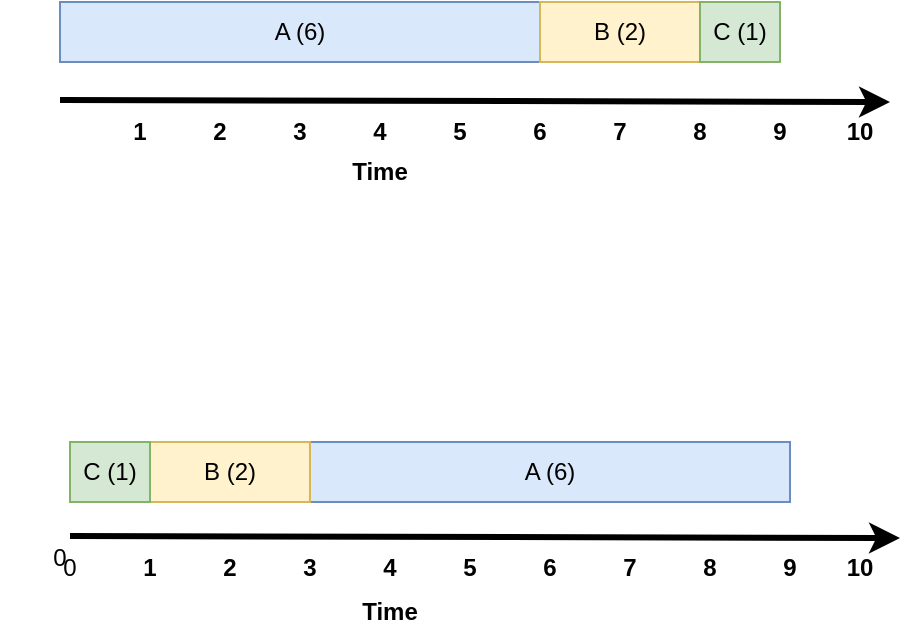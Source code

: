 <mxfile version="22.1.21" type="device">
  <diagram name="Page-1" id="26XVuioy-tL2MFwtIJL8">
    <mxGraphModel dx="1114" dy="623" grid="1" gridSize="10" guides="1" tooltips="1" connect="1" arrows="1" fold="1" page="1" pageScale="1" pageWidth="1000" pageHeight="700" math="0" shadow="0">
      <root>
        <mxCell id="0" />
        <mxCell id="1" parent="0" />
        <mxCell id="z-TTPnVHQl2KB7zgVeDQ-30" value="A (6)" style="html=1;whiteSpace=wrap;fillColor=#dae8fc;strokeColor=#6c8ebf;" vertex="1" parent="1">
          <mxGeometry x="205" y="297" width="240" height="30" as="geometry" />
        </mxCell>
        <mxCell id="z-TTPnVHQl2KB7zgVeDQ-31" value="B (2)" style="html=1;whiteSpace=wrap;fillColor=#fff2cc;strokeColor=#d6b656;" vertex="1" parent="1">
          <mxGeometry x="125" y="297" width="80" height="30" as="geometry" />
        </mxCell>
        <mxCell id="z-TTPnVHQl2KB7zgVeDQ-32" value="C (1)" style="html=1;whiteSpace=wrap;fillColor=#d5e8d4;strokeColor=#82b366;" vertex="1" parent="1">
          <mxGeometry x="85" y="297" width="40" height="30" as="geometry" />
        </mxCell>
        <mxCell id="z-TTPnVHQl2KB7zgVeDQ-35" value="0" style="text;strokeColor=none;align=center;fillColor=none;html=1;verticalAlign=middle;whiteSpace=wrap;rounded=0;" vertex="1" parent="1">
          <mxGeometry x="55" y="345" width="60" height="30" as="geometry" />
        </mxCell>
        <mxCell id="z-TTPnVHQl2KB7zgVeDQ-36" value="1" style="text;strokeColor=none;align=center;fillColor=none;html=1;verticalAlign=middle;whiteSpace=wrap;rounded=0;fontStyle=1" vertex="1" parent="1">
          <mxGeometry x="95" y="345" width="60" height="30" as="geometry" />
        </mxCell>
        <mxCell id="z-TTPnVHQl2KB7zgVeDQ-37" value="2" style="text;strokeColor=none;align=center;fillColor=none;html=1;verticalAlign=middle;whiteSpace=wrap;rounded=0;fontStyle=1" vertex="1" parent="1">
          <mxGeometry x="135" y="345" width="60" height="30" as="geometry" />
        </mxCell>
        <mxCell id="z-TTPnVHQl2KB7zgVeDQ-39" value="3" style="text;strokeColor=none;align=center;fillColor=none;html=1;verticalAlign=middle;whiteSpace=wrap;rounded=0;fontStyle=1" vertex="1" parent="1">
          <mxGeometry x="175" y="345" width="60" height="30" as="geometry" />
        </mxCell>
        <mxCell id="z-TTPnVHQl2KB7zgVeDQ-40" value="4" style="text;strokeColor=none;align=center;fillColor=none;html=1;verticalAlign=middle;whiteSpace=wrap;rounded=0;fontStyle=1" vertex="1" parent="1">
          <mxGeometry x="215" y="345" width="60" height="30" as="geometry" />
        </mxCell>
        <mxCell id="z-TTPnVHQl2KB7zgVeDQ-41" value="5" style="text;strokeColor=none;align=center;fillColor=none;html=1;verticalAlign=middle;whiteSpace=wrap;rounded=0;fontStyle=1" vertex="1" parent="1">
          <mxGeometry x="255" y="345" width="60" height="30" as="geometry" />
        </mxCell>
        <mxCell id="z-TTPnVHQl2KB7zgVeDQ-42" value="6" style="text;strokeColor=none;align=center;fillColor=none;html=1;verticalAlign=middle;whiteSpace=wrap;rounded=0;fontStyle=1" vertex="1" parent="1">
          <mxGeometry x="295" y="345" width="60" height="30" as="geometry" />
        </mxCell>
        <mxCell id="z-TTPnVHQl2KB7zgVeDQ-43" value="7" style="text;strokeColor=none;align=center;fillColor=none;html=1;verticalAlign=middle;whiteSpace=wrap;rounded=0;fontStyle=1" vertex="1" parent="1">
          <mxGeometry x="335" y="345" width="60" height="30" as="geometry" />
        </mxCell>
        <mxCell id="z-TTPnVHQl2KB7zgVeDQ-44" value="8" style="text;strokeColor=none;align=center;fillColor=none;html=1;verticalAlign=middle;whiteSpace=wrap;rounded=0;fontStyle=1" vertex="1" parent="1">
          <mxGeometry x="375" y="345" width="60" height="30" as="geometry" />
        </mxCell>
        <mxCell id="z-TTPnVHQl2KB7zgVeDQ-45" value="9" style="text;strokeColor=none;align=center;fillColor=none;html=1;verticalAlign=middle;whiteSpace=wrap;rounded=0;fontStyle=1" vertex="1" parent="1">
          <mxGeometry x="415" y="345" width="60" height="30" as="geometry" />
        </mxCell>
        <mxCell id="z-TTPnVHQl2KB7zgVeDQ-46" value="10" style="text;strokeColor=none;align=center;fillColor=none;html=1;verticalAlign=middle;whiteSpace=wrap;rounded=0;fontStyle=1" vertex="1" parent="1">
          <mxGeometry x="450" y="345" width="60" height="30" as="geometry" />
        </mxCell>
        <mxCell id="z-TTPnVHQl2KB7zgVeDQ-55" value="" style="edgeStyle=none;orthogonalLoop=1;jettySize=auto;html=1;rounded=0;strokeWidth=3;entryX=0.75;entryY=0;entryDx=0;entryDy=0;" edge="1" parent="1">
          <mxGeometry width="80" relative="1" as="geometry">
            <mxPoint x="85" y="344" as="sourcePoint" />
            <mxPoint x="500" y="345" as="targetPoint" />
            <Array as="points" />
          </mxGeometry>
        </mxCell>
        <mxCell id="z-TTPnVHQl2KB7zgVeDQ-57" value="Time" style="text;strokeColor=none;align=center;fillColor=none;html=1;verticalAlign=middle;whiteSpace=wrap;rounded=0;fontStyle=1" vertex="1" parent="1">
          <mxGeometry x="215" y="367" width="60" height="30" as="geometry" />
        </mxCell>
        <mxCell id="z-TTPnVHQl2KB7zgVeDQ-58" value="A (6)" style="html=1;whiteSpace=wrap;fillColor=#dae8fc;strokeColor=#6c8ebf;" vertex="1" parent="1">
          <mxGeometry x="80" y="77" width="240" height="30" as="geometry" />
        </mxCell>
        <mxCell id="z-TTPnVHQl2KB7zgVeDQ-59" value="B (2)" style="html=1;whiteSpace=wrap;fillColor=#fff2cc;strokeColor=#d6b656;" vertex="1" parent="1">
          <mxGeometry x="320" y="77" width="80" height="30" as="geometry" />
        </mxCell>
        <mxCell id="z-TTPnVHQl2KB7zgVeDQ-60" value="C (1)" style="html=1;whiteSpace=wrap;fillColor=#d5e8d4;strokeColor=#82b366;" vertex="1" parent="1">
          <mxGeometry x="400" y="77" width="40" height="30" as="geometry" />
        </mxCell>
        <mxCell id="z-TTPnVHQl2KB7zgVeDQ-61" value="0" style="text;strokeColor=none;align=center;fillColor=none;html=1;verticalAlign=middle;whiteSpace=wrap;rounded=0;" vertex="1" parent="1">
          <mxGeometry x="50" y="340" width="60" height="30" as="geometry" />
        </mxCell>
        <mxCell id="z-TTPnVHQl2KB7zgVeDQ-62" value="1" style="text;strokeColor=none;align=center;fillColor=none;html=1;verticalAlign=middle;whiteSpace=wrap;rounded=0;fontStyle=1" vertex="1" parent="1">
          <mxGeometry x="90" y="127" width="60" height="30" as="geometry" />
        </mxCell>
        <mxCell id="z-TTPnVHQl2KB7zgVeDQ-63" value="2" style="text;strokeColor=none;align=center;fillColor=none;html=1;verticalAlign=middle;whiteSpace=wrap;rounded=0;fontStyle=1" vertex="1" parent="1">
          <mxGeometry x="130" y="127" width="60" height="30" as="geometry" />
        </mxCell>
        <mxCell id="z-TTPnVHQl2KB7zgVeDQ-64" value="3" style="text;strokeColor=none;align=center;fillColor=none;html=1;verticalAlign=middle;whiteSpace=wrap;rounded=0;fontStyle=1" vertex="1" parent="1">
          <mxGeometry x="170" y="127" width="60" height="30" as="geometry" />
        </mxCell>
        <mxCell id="z-TTPnVHQl2KB7zgVeDQ-65" value="4" style="text;strokeColor=none;align=center;fillColor=none;html=1;verticalAlign=middle;whiteSpace=wrap;rounded=0;fontStyle=1" vertex="1" parent="1">
          <mxGeometry x="210" y="127" width="60" height="30" as="geometry" />
        </mxCell>
        <mxCell id="z-TTPnVHQl2KB7zgVeDQ-66" value="5" style="text;strokeColor=none;align=center;fillColor=none;html=1;verticalAlign=middle;whiteSpace=wrap;rounded=0;fontStyle=1" vertex="1" parent="1">
          <mxGeometry x="250" y="127" width="60" height="30" as="geometry" />
        </mxCell>
        <mxCell id="z-TTPnVHQl2KB7zgVeDQ-67" value="6" style="text;strokeColor=none;align=center;fillColor=none;html=1;verticalAlign=middle;whiteSpace=wrap;rounded=0;fontStyle=1" vertex="1" parent="1">
          <mxGeometry x="290" y="127" width="60" height="30" as="geometry" />
        </mxCell>
        <mxCell id="z-TTPnVHQl2KB7zgVeDQ-68" value="7" style="text;strokeColor=none;align=center;fillColor=none;html=1;verticalAlign=middle;whiteSpace=wrap;rounded=0;fontStyle=1" vertex="1" parent="1">
          <mxGeometry x="330" y="127" width="60" height="30" as="geometry" />
        </mxCell>
        <mxCell id="z-TTPnVHQl2KB7zgVeDQ-69" value="8" style="text;strokeColor=none;align=center;fillColor=none;html=1;verticalAlign=middle;whiteSpace=wrap;rounded=0;fontStyle=1" vertex="1" parent="1">
          <mxGeometry x="370" y="127" width="60" height="30" as="geometry" />
        </mxCell>
        <mxCell id="z-TTPnVHQl2KB7zgVeDQ-70" value="9" style="text;strokeColor=none;align=center;fillColor=none;html=1;verticalAlign=middle;whiteSpace=wrap;rounded=0;fontStyle=1" vertex="1" parent="1">
          <mxGeometry x="410" y="127" width="60" height="30" as="geometry" />
        </mxCell>
        <mxCell id="z-TTPnVHQl2KB7zgVeDQ-71" value="10" style="text;strokeColor=none;align=center;fillColor=none;html=1;verticalAlign=middle;whiteSpace=wrap;rounded=0;fontStyle=1" vertex="1" parent="1">
          <mxGeometry x="450" y="127" width="60" height="30" as="geometry" />
        </mxCell>
        <mxCell id="z-TTPnVHQl2KB7zgVeDQ-72" value="" style="edgeStyle=none;orthogonalLoop=1;jettySize=auto;html=1;rounded=0;strokeWidth=3;entryX=0.75;entryY=0;entryDx=0;entryDy=0;" edge="1" parent="1" target="z-TTPnVHQl2KB7zgVeDQ-71">
          <mxGeometry width="80" relative="1" as="geometry">
            <mxPoint x="80" y="126" as="sourcePoint" />
            <mxPoint x="160" y="126" as="targetPoint" />
            <Array as="points" />
          </mxGeometry>
        </mxCell>
        <mxCell id="z-TTPnVHQl2KB7zgVeDQ-73" value="Time" style="text;strokeColor=none;align=center;fillColor=none;html=1;verticalAlign=middle;whiteSpace=wrap;rounded=0;fontStyle=1" vertex="1" parent="1">
          <mxGeometry x="210" y="147" width="60" height="30" as="geometry" />
        </mxCell>
      </root>
    </mxGraphModel>
  </diagram>
</mxfile>
